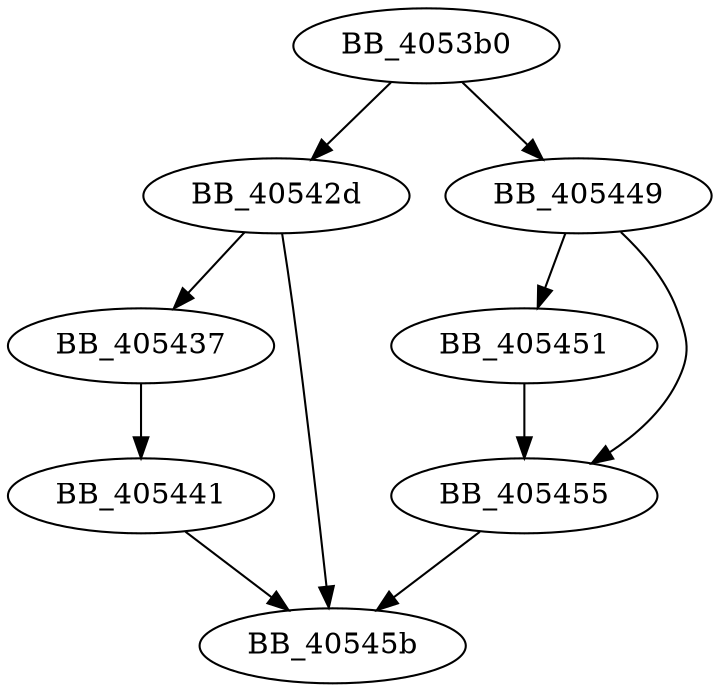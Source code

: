 DiGraph sub_4053B0{
BB_4053b0->BB_40542d
BB_4053b0->BB_405449
BB_40542d->BB_405437
BB_40542d->BB_40545b
BB_405437->BB_405441
BB_405441->BB_40545b
BB_405449->BB_405451
BB_405449->BB_405455
BB_405451->BB_405455
BB_405455->BB_40545b
}

